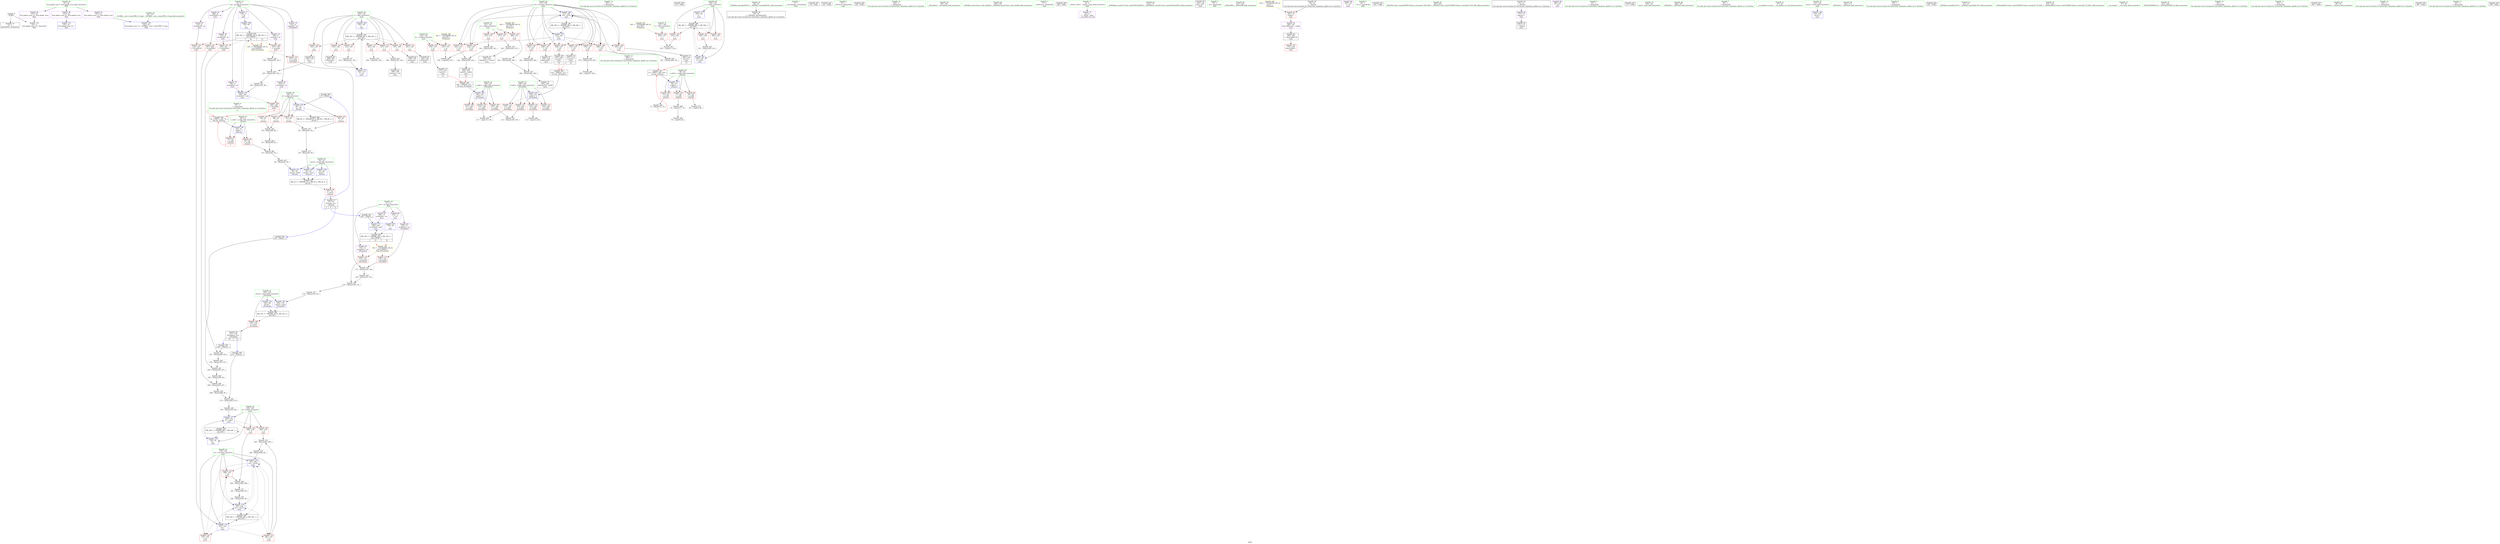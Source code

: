 digraph "SVFG" {
	label="SVFG";

	Node0x559009913b40 [shape=record,color=grey,label="{NodeID: 0\nNullPtr}"];
	Node0x559009913b40 -> Node0x559009932c70[style=solid];
	Node0x559009913b40 -> Node0x559009939100[style=solid];
	Node0x559009610680 [shape=record,color=black,label="{NodeID: 346\n75 = PHI(51, )\n}"];
	Node0x559009610680 -> Node0x559009939470[style=solid];
	Node0x5590099369e0 [shape=record,color=grey,label="{NodeID: 263\n90 = Binary(88, 89, )\n}"];
	Node0x5590099369e0 -> Node0x559009936b60[style=solid];
	Node0x55900993a580 [shape=record,color=blue,label="{NodeID: 180\n157\<--297\ni19\<--inc55\nmain\n}"];
	Node0x55900993a580 -> Node0x559009938160[style=dashed];
	Node0x55900993a580 -> Node0x559009938230[style=dashed];
	Node0x55900993a580 -> Node0x559009938300[style=dashed];
	Node0x55900993a580 -> Node0x5590099383d0[style=dashed];
	Node0x55900993a580 -> Node0x5590099384a0[style=dashed];
	Node0x55900993a580 -> Node0x559009938570[style=dashed];
	Node0x55900993a580 -> Node0x559009938640[style=dashed];
	Node0x55900993a580 -> Node0x559009938710[style=dashed];
	Node0x55900993a580 -> Node0x5590099387e0[style=dashed];
	Node0x55900993a580 -> Node0x55900993a580[style=dashed];
	Node0x55900993a580 -> Node0x55900994ed60[style=dashed];
	Node0x559009932030 [shape=record,color=red,label="{NodeID: 97\n71\<--56\n\<--a.addr\n_Z2muxx\n|{<s0>3}}"];
	Node0x559009932030:s0 -> Node0x559009962ab0[style=solid,color=red];
	Node0x55900992fbd0 [shape=record,color=green,label="{NodeID: 14\n185\<--1\n\<--dummyObj\nCan only get source location for instruction, argument, global var or function.}"];
	Node0x559009962910 [shape=record,color=black,label="{NodeID: 360\n311 = PHI()\n}"];
	Node0x559009943220 [shape=record,color=grey,label="{NodeID: 277\n213 = Binary(212, 181, )\n}"];
	Node0x559009943220 -> Node0x559009939f00[style=solid];
	Node0x559009931b70 [shape=record,color=red,label="{NodeID: 111\n115\<--108\n\<--k.addr\n_Z5combixx\n}"];
	Node0x559009931b70 -> Node0x5590099439a0[style=solid];
	Node0x5590099305f0 [shape=record,color=green,label="{NodeID: 28\n58\<--59\nn.addr\<--n.addr_field_insensitive\n_Z2muxx\n}"];
	Node0x5590099305f0 -> Node0x5590099321d0[style=solid];
	Node0x5590099305f0 -> Node0x5590099322a0[style=solid];
	Node0x5590099305f0 -> Node0x559009932370[style=solid];
	Node0x5590099305f0 -> Node0x5590099392d0[style=solid];
	Node0x55900994ed60 [shape=record,color=black,label="{NodeID: 291\nMR_36V_2 = PHI(MR_36V_4, MR_36V_1, )\npts\{158 \}\n}"];
	Node0x55900994ed60 -> Node0x55900993a170[style=dashed];
	Node0x559009937870 [shape=record,color=red,label="{NodeID: 125\n221\<--149\n\<--z\nmain\n}"];
	Node0x559009937870 -> Node0x559009943b20[style=solid];
	Node0x5590099311b0 [shape=record,color=green,label="{NodeID: 42\n157\<--158\ni19\<--i19_field_insensitive\nmain\n}"];
	Node0x5590099311b0 -> Node0x559009938160[style=solid];
	Node0x5590099311b0 -> Node0x559009938230[style=solid];
	Node0x5590099311b0 -> Node0x559009938300[style=solid];
	Node0x5590099311b0 -> Node0x5590099383d0[style=solid];
	Node0x5590099311b0 -> Node0x5590099384a0[style=solid];
	Node0x5590099311b0 -> Node0x559009938570[style=solid];
	Node0x5590099311b0 -> Node0x559009938640[style=solid];
	Node0x5590099311b0 -> Node0x559009938710[style=solid];
	Node0x5590099311b0 -> Node0x5590099387e0[style=solid];
	Node0x5590099311b0 -> Node0x55900993a170[style=solid];
	Node0x5590099311b0 -> Node0x55900993a580[style=solid];
	Node0x559009952900 [shape=record,color=yellow,style=double,label="{NodeID: 305\n30V_1 = ENCHI(MR_30V_0)\npts\{152 \}\nFun[main]}"];
	Node0x559009952900 -> Node0x559009937ae0[style=dashed];
	Node0x559009952900 -> Node0x559009937bb0[style=dashed];
	Node0x559009952900 -> Node0x559009937c80[style=dashed];
	Node0x5590099383d0 [shape=record,color=red,label="{NodeID: 139\n249\<--157\n\<--i19\nmain\n}"];
	Node0x5590099383d0 -> Node0x559009933b00[style=solid];
	Node0x559009932f70 [shape=record,color=black,label="{NodeID: 56\n35\<--36\n\<--_ZNSt8ios_base4InitD1Ev\nCan only get source location for instruction, argument, global var or function.}"];
	Node0x559009953db0 [shape=record,color=yellow,style=double,label="{NodeID: 319\n16V_1 = ENCHI(MR_16V_0)\npts\{100000 \}\nFun[_Z5combixx]}"];
	Node0x559009953db0 -> Node0x559009931de0[style=dashed];
	Node0x559009938f30 [shape=record,color=blue,label="{NodeID: 153\n351\<--23\nllvm.global_ctors_0\<--\nGlob }"];
	Node0x559009933b00 [shape=record,color=black,label="{NodeID: 70\n250\<--249\nidxprom28\<--\nmain\n}"];
	Node0x55900993f990 [shape=record,color=grey,label="{NodeID: 250\n263 = Binary(229, 262, )\n}"];
	Node0x55900993f990 -> Node0x55900993fe10[style=solid];
	Node0x559009939af0 [shape=record,color=blue,label="{NodeID: 167\n176\<--69\n\<--\nmain\n}"];
	Node0x559009939af0 -> Node0x559009950160[style=dashed];
	Node0x559009934660 [shape=record,color=purple,label="{NodeID: 84\n125\<--11\narrayidx2\<--rev\n_Z5combixx\n}"];
	Node0x559009934660 -> Node0x5590099370d0[style=solid];
	Node0x5590099278f0 [shape=record,color=green,label="{NodeID: 1\n7\<--1\n__dso_handle\<--dummyObj\nGlob }"];
	Node0x559009961ae0 [shape=record,color=black,label="{NodeID: 347\n34 = PHI()\n}"];
	Node0x559009936b60 [shape=record,color=grey,label="{NodeID: 264\n91 = Binary(90, 85, )\n}"];
	Node0x559009936b60 -> Node0x559009936e60[style=solid];
	Node0x55900993a650 [shape=record,color=blue,label="{NodeID: 181\n149\<--321\nz\<--inc63\nmain\n}"];
	Node0x55900993a650 -> Node0x55900994e360[style=dashed];
	Node0x559009932100 [shape=record,color=red,label="{NodeID: 98\n92\<--56\n\<--a.addr\n_Z2muxx\n}"];
	Node0x559009932100 -> Node0x559009936e60[style=solid];
	Node0x55900992fc60 [shape=record,color=green,label="{NodeID: 15\n206\<--1\n\<--dummyObj\nCan only get source location for instruction, argument, global var or function.|{<s0>6}}"];
	Node0x55900992fc60:s0 -> Node0x559009962df0[style=solid,color=red];
	Node0x5590099629e0 [shape=record,color=black,label="{NodeID: 361\n314 = PHI()\n}"];
	Node0x5590099433a0 [shape=record,color=grey,label="{NodeID: 278\n65 = cmp(64, 66, )\n}"];
	Node0x559009931c40 [shape=record,color=red,label="{NodeID: 112\n124\<--108\n\<--k.addr\n_Z5combixx\n}"];
	Node0x5590099306c0 [shape=record,color=green,label="{NodeID: 29\n60\<--61\nq\<--q_field_insensitive\n_Z2muxx\n}"];
	Node0x5590099306c0 -> Node0x559009932440[style=solid];
	Node0x5590099306c0 -> Node0x559009932510[style=solid];
	Node0x5590099306c0 -> Node0x5590099325e0[style=solid];
	Node0x5590099306c0 -> Node0x5590099326b0[style=solid];
	Node0x5590099306c0 -> Node0x559009939470[style=solid];
	Node0x55900994f260 [shape=record,color=black,label="{NodeID: 292\nMR_38V_2 = PHI(MR_38V_3, MR_38V_1, )\npts\{160 \}\n}"];
	Node0x55900994f260 -> Node0x55900993a240[style=dashed];
	Node0x55900994f260 -> Node0x55900994f260[style=dashed];
	Node0x559009937940 [shape=record,color=red,label="{NodeID: 126\n304\<--149\n\<--z\nmain\n}"];
	Node0x559009931280 [shape=record,color=green,label="{NodeID: 43\n159\<--160\nQ\<--Q_field_insensitive\nmain\n}"];
	Node0x559009931280 -> Node0x5590099388b0[style=solid];
	Node0x559009931280 -> Node0x559009938980[style=solid];
	Node0x559009931280 -> Node0x55900993a240[style=solid];
	Node0x559009931280 -> Node0x55900993a310[style=solid];
	Node0x5590099529e0 [shape=record,color=yellow,style=double,label="{NodeID: 306\n32V_1 = ENCHI(MR_32V_0)\npts\{154 \}\nFun[main]}"];
	Node0x5590099529e0 -> Node0x559009937d50[style=dashed];
	Node0x5590099529e0 -> Node0x559009937e20[style=dashed];
	Node0x5590099384a0 [shape=record,color=red,label="{NodeID: 140\n255\<--157\n\<--i19\nmain\n}"];
	Node0x5590099384a0 -> Node0x559009933bd0[style=solid];
	Node0x559009933070 [shape=record,color=black,label="{NodeID: 57\n51\<--97\n_Z2muxx_ret\<--\n_Z2muxx\n|{<s0>3|<s1>6|<s2>11}}"];
	Node0x559009933070:s0 -> Node0x559009610680[style=solid,color=blue];
	Node0x559009933070:s1 -> Node0x559009962080[style=solid,color=blue];
	Node0x559009933070:s2 -> Node0x559009962460[style=solid,color=blue];
	Node0x559009953e90 [shape=record,color=yellow,style=double,label="{NodeID: 320\n18V_1 = ENCHI(MR_18V_0)\npts\{130000 \}\nFun[_Z5combixx]}"];
	Node0x559009953e90 -> Node0x5590099370d0[style=dashed];
	Node0x559009953e90 -> Node0x559009937160[style=dashed];
	Node0x559009939000 [shape=record,color=blue,label="{NodeID: 154\n352\<--24\nllvm.global_ctors_1\<--_GLOBAL__sub_I_cuom1999_2_0.cpp\nGlob }"];
	Node0x559009933bd0 [shape=record,color=black,label="{NodeID: 71\n256\<--255\nconv32\<--\nmain\n|{<s0>11}}"];
	Node0x559009933bd0:s0 -> Node0x559009962df0[style=solid,color=red];
	Node0x55900993fb10 [shape=record,color=grey,label="{NodeID: 251\n131 = Binary(129, 130, )\n}"];
	Node0x559009939bc0 [shape=record,color=blue,label="{NodeID: 168\n178\<--69\n\<--\nmain\n}"];
	Node0x559009939bc0 -> Node0x55900994fc60[style=dashed];
	Node0x559009934730 [shape=record,color=purple,label="{NodeID: 85\n132\<--11\narrayidx3\<--rev\n_Z5combixx\n}"];
	Node0x559009934730 -> Node0x559009937160[style=solid];
	Node0x559009913d40 [shape=record,color=green,label="{NodeID: 2\n14\<--1\n_ZSt3cin\<--dummyObj\nGlob }"];
	Node0x559009961bb0 [shape=record,color=black,label="{NodeID: 348\n225 = PHI()\n}"];
	Node0x559009936ce0 [shape=record,color=grey,label="{NodeID: 265\n242 = Binary(229, 241, )\n}"];
	Node0x559009936ce0 -> Node0x559009936860[style=solid];
	Node0x5590099321d0 [shape=record,color=red,label="{NodeID: 99\n64\<--58\n\<--n.addr\n_Z2muxx\n}"];
	Node0x5590099321d0 -> Node0x5590099433a0[style=solid];
	Node0x55900992fcf0 [shape=record,color=green,label="{NodeID: 16\n229\<--1\n\<--dummyObj\nCan only get source location for instruction, argument, global var or function.}"];
	Node0x559009962ab0 [shape=record,color=black,label="{NodeID: 362\n52 = PHI(71, 204, 74, )\n0th arg _Z2muxx }"];
	Node0x559009962ab0 -> Node0x559009939200[style=solid];
	Node0x559009943520 [shape=record,color=grey,label="{NodeID: 279\n184 = cmp(183, 185, )\n}"];
	Node0x559009931d10 [shape=record,color=red,label="{NodeID: 113\n130\<--108\n\<--k.addr\n_Z5combixx\n}"];
	Node0x559009931d10 -> Node0x55900993fb10[style=solid];
	Node0x559009930790 [shape=record,color=green,label="{NodeID: 30\n99\<--100\n_Z5combixx\<--_Z5combixx_field_insensitive\n}"];
	Node0x55900994f760 [shape=record,color=black,label="{NodeID: 293\nMR_24V_3 = PHI(MR_24V_4, MR_24V_2, )\npts\{146 \}\n}"];
	Node0x55900994f760 -> Node0x5590099371f0[style=dashed];
	Node0x55900994f760 -> Node0x5590099372c0[style=dashed];
	Node0x55900994f760 -> Node0x559009937390[style=dashed];
	Node0x55900994f760 -> Node0x559009937460[style=dashed];
	Node0x55900994f760 -> Node0x559009937530[style=dashed];
	Node0x55900994f760 -> Node0x559009937600[style=dashed];
	Node0x55900994f760 -> Node0x5590099376d0[style=dashed];
	Node0x55900994f760 -> Node0x559009939f00[style=dashed];
	Node0x559009937a10 [shape=record,color=red,label="{NodeID: 127\n320\<--149\n\<--z\nmain\n}"];
	Node0x559009937a10 -> Node0x55900993f210[style=solid];
	Node0x559009931350 [shape=record,color=green,label="{NodeID: 44\n165\<--166\n_ZNSt8ios_base15sync_with_stdioEb\<--_ZNSt8ios_base15sync_with_stdioEb_field_insensitive\n}"];
	Node0x559009938570 [shape=record,color=red,label="{NodeID: 141\n262\<--157\n\<--i19\nmain\n}"];
	Node0x559009938570 -> Node0x55900993f990[style=solid];
	Node0x559009933140 [shape=record,color=black,label="{NodeID: 58\n101\<--138\n_Z5combixx_ret\<--\n_Z5combixx\n|{<s0>10|<s1>12}}"];
	Node0x559009933140:s0 -> Node0x5590099622f0[style=solid,color=blue];
	Node0x559009933140:s1 -> Node0x559009961d50[style=solid,color=blue];
	Node0x55900993e790 [shape=record,color=grey,label="{NodeID: 238\n297 = Binary(296, 181, )\n}"];
	Node0x55900993e790 -> Node0x55900993a580[style=solid];
	Node0x559009939100 [shape=record,color=blue, style = dotted,label="{NodeID: 155\n353\<--3\nllvm.global_ctors_2\<--dummyVal\nGlob }"];
	Node0x559009933ca0 [shape=record,color=black,label="{NodeID: 72\n265\<--264\nidxprom39\<--sub38\nmain\n}"];
	Node0x55900993fc90 [shape=record,color=grey,label="{NodeID: 252\n127 = Binary(123, 126, )\n}"];
	Node0x55900993fc90 -> Node0x55900993ff90[style=solid];
	Node0x559009939c90 [shape=record,color=blue,label="{NodeID: 169\n145\<--181\ni\<--\nmain\n}"];
	Node0x559009939c90 -> Node0x55900994f760[style=dashed];
	Node0x559009934800 [shape=record,color=purple,label="{NodeID: 86\n176\<--11\n\<--rev\nmain\n}"];
	Node0x559009934800 -> Node0x559009939af0[style=solid];
	Node0x5590099288b0 [shape=record,color=green,label="{NodeID: 3\n17\<--1\n_ZSt4cout\<--dummyObj\nGlob }"];
	Node0x559009961c80 [shape=record,color=black,label="{NodeID: 349\n226 = PHI()\n}"];
	Node0x559009936e60 [shape=record,color=grey,label="{NodeID: 266\n93 = Binary(91, 92, )\n}"];
	Node0x559009936e60 -> Node0x559009936fe0[style=solid];
	Node0x5590099322a0 [shape=record,color=red,label="{NodeID: 100\n72\<--58\n\<--n.addr\n_Z2muxx\n}"];
	Node0x5590099322a0 -> Node0x559009936560[style=solid];
	Node0x55900992fd80 [shape=record,color=green,label="{NodeID: 17\n4\<--6\n_ZStL8__ioinit\<--_ZStL8__ioinit_field_insensitive\nGlob }"];
	Node0x55900992fd80 -> Node0x559009933f10[style=solid];
	Node0x559009962df0 [shape=record,color=black,label="{NodeID: 363\n53 = PHI(73, 206, 256, )\n1st arg _Z2muxx }"];
	Node0x559009962df0 -> Node0x5590099392d0[style=solid];
	Node0x5590099436a0 [shape=record,color=grey,label="{NodeID: 280\n113 = cmp(112, 66, )\n}"];
	Node0x559009931de0 [shape=record,color=red,label="{NodeID: 114\n123\<--122\n\<--arrayidx\n_Z5combixx\n}"];
	Node0x559009931de0 -> Node0x55900993fc90[style=solid];
	Node0x559009930890 [shape=record,color=green,label="{NodeID: 31\n104\<--105\nretval\<--retval_field_insensitive\n_Z5combixx\n}"];
	Node0x559009930890 -> Node0x559009931760[style=solid];
	Node0x559009930890 -> Node0x559009939880[style=solid];
	Node0x559009930890 -> Node0x559009939950[style=solid];
	Node0x55900994fc60 [shape=record,color=black,label="{NodeID: 294\nMR_16V_3 = PHI(MR_16V_4, MR_16V_2, )\npts\{100000 \}\n|{|<s5>10|<s6>12}}"];
	Node0x55900994fc60 -> Node0x559009938b20[style=dashed];
	Node0x55900994fc60 -> Node0x559009938cc0[style=dashed];
	Node0x55900994fc60 -> Node0x559009938d90[style=dashed];
	Node0x55900994fc60 -> Node0x559009938e60[style=dashed];
	Node0x55900994fc60 -> Node0x559009939d60[style=dashed];
	Node0x55900994fc60:s5 -> Node0x559009953db0[style=dashed,color=red];
	Node0x55900994fc60:s6 -> Node0x559009953db0[style=dashed,color=red];
	Node0x559009937ae0 [shape=record,color=red,label="{NodeID: 128\n227\<--151\n\<--n\nmain\n}"];
	Node0x559009937ae0 -> Node0x5590099427a0[style=solid];
	Node0x559009931450 [shape=record,color=green,label="{NodeID: 45\n174\<--175\n_ZNSt9basic_iosIcSt11char_traitsIcEE3tieEPSo\<--_ZNSt9basic_iosIcSt11char_traitsIcEE3tieEPSo_field_insensitive\n}"];
	Node0x559009938640 [shape=record,color=red,label="{NodeID: 142\n272\<--157\n\<--i19\nmain\n}"];
	Node0x559009938640 -> Node0x559009933e40[style=solid];
	Node0x559009933210 [shape=record,color=black,label="{NodeID: 59\n142\<--162\nmain_ret\<--\nmain\n}"];
	Node0x55900993e910 [shape=record,color=grey,label="{NodeID: 239\n276 = Binary(275, 85, )\n}"];
	Node0x55900993e910 -> Node0x55900993a310[style=solid];
	Node0x559009939200 [shape=record,color=blue,label="{NodeID: 156\n56\<--52\na.addr\<--a\n_Z2muxx\n}"];
	Node0x559009939200 -> Node0x559009932030[style=dashed];
	Node0x559009939200 -> Node0x559009932100[style=dashed];
	Node0x559009933d70 [shape=record,color=black,label="{NodeID: 73\n271\<--270\nconv43\<--\nmain\n|{<s0>12}}"];
	Node0x559009933d70:s0 -> Node0x559009962fb0[style=solid,color=red];
	Node0x55900993fe10 [shape=record,color=grey,label="{NodeID: 253\n264 = Binary(261, 263, )\n}"];
	Node0x55900993fe10 -> Node0x559009933ca0[style=solid];
	Node0x559009939d60 [shape=record,color=blue,label="{NodeID: 170\n199\<--196\narrayidx4\<--rem\nmain\n}"];
	Node0x559009939d60 -> Node0x559009938bf0[style=dashed];
	Node0x559009939d60 -> Node0x55900994fc60[style=dashed];
	Node0x5590099348d0 [shape=record,color=purple,label="{NodeID: 87\n209\<--11\narrayidx9\<--rev\nmain\n}"];
	Node0x5590099348d0 -> Node0x559009939e30[style=solid];
	Node0x559009928b30 [shape=record,color=green,label="{NodeID: 4\n18\<--1\n.str\<--dummyObj\nGlob }"];
	Node0x559009961d50 [shape=record,color=black,label="{NodeID: 350\n274 = PHI(101, )\n}"];
	Node0x559009961d50 -> Node0x55900993ed90[style=solid];
	Node0x559009936fe0 [shape=record,color=grey,label="{NodeID: 267\n94 = Binary(93, 85, )\n}"];
	Node0x559009936fe0 -> Node0x559009939610[style=solid];
	Node0x559009932370 [shape=record,color=red,label="{NodeID: 101\n77\<--58\n\<--n.addr\n_Z2muxx\n}"];
	Node0x559009932370 -> Node0x5590099424a0[style=solid];
	Node0x55900992fe10 [shape=record,color=green,label="{NodeID: 18\n8\<--10\ngt\<--gt_field_insensitive\nGlob }"];
	Node0x55900992fe10 -> Node0x559009933fe0[style=solid];
	Node0x55900992fe10 -> Node0x5590099340b0[style=solid];
	Node0x55900992fe10 -> Node0x559009934180[style=solid];
	Node0x55900992fe10 -> Node0x559009934250[style=solid];
	Node0x55900992fe10 -> Node0x559009934320[style=solid];
	Node0x55900992fe10 -> Node0x5590099343f0[style=solid];
	Node0x55900992fe10 -> Node0x5590099344c0[style=solid];
	Node0x55900992fe10 -> Node0x559009934590[style=solid];
	Node0x559009962fb0 [shape=record,color=black,label="{NodeID: 364\n102 = PHI(245, 271, )\n0th arg _Z5combixx }"];
	Node0x559009962fb0 -> Node0x5590099396e0[style=solid];
	Node0x559009943820 [shape=record,color=grey,label="{NodeID: 281\n238 = cmp(236, 237, )\n}"];
	Node0x5590099370d0 [shape=record,color=red,label="{NodeID: 115\n126\<--125\n\<--arrayidx2\n_Z5combixx\n}"];
	Node0x5590099370d0 -> Node0x55900993fc90[style=solid];
	Node0x559009930960 [shape=record,color=green,label="{NodeID: 32\n106\<--107\nn.addr\<--n.addr_field_insensitive\n_Z5combixx\n}"];
	Node0x559009930960 -> Node0x559009931830[style=solid];
	Node0x559009930960 -> Node0x559009931900[style=solid];
	Node0x559009930960 -> Node0x5590099319d0[style=solid];
	Node0x559009930960 -> Node0x5590099396e0[style=solid];
	Node0x559009950160 [shape=record,color=black,label="{NodeID: 295\nMR_18V_3 = PHI(MR_18V_4, MR_18V_2, )\npts\{130000 \}\n|{|<s1>10|<s2>12}}"];
	Node0x559009950160 -> Node0x559009939e30[style=dashed];
	Node0x559009950160:s1 -> Node0x559009953e90[style=dashed,color=red];
	Node0x559009950160:s2 -> Node0x559009953e90[style=dashed,color=red];
	Node0x559009937bb0 [shape=record,color=red,label="{NodeID: 129\n241\<--151\n\<--n\nmain\n}"];
	Node0x559009937bb0 -> Node0x559009936ce0[style=solid];
	Node0x559009931550 [shape=record,color=green,label="{NodeID: 46\n217\<--218\n_ZNSirsERi\<--_ZNSirsERi_field_insensitive\n}"];
	Node0x559009938710 [shape=record,color=red,label="{NodeID: 143\n278\<--157\n\<--i19\nmain\n}"];
	Node0x559009938710 -> Node0x55900993f090[style=solid];
	Node0x5590099332e0 [shape=record,color=black,label="{NodeID: 60\n169\<--168\n\<--vbase.offset.ptr\nmain\n}"];
	Node0x5590099332e0 -> Node0x559009938a50[style=solid];
	Node0x55900993ea90 [shape=record,color=grey,label="{NodeID: 240\n259 = Binary(258, 85, )\n}"];
	Node0x55900993ea90 -> Node0x55900993f390[style=solid];
	Node0x5590099392d0 [shape=record,color=blue,label="{NodeID: 157\n58\<--53\nn.addr\<--n\n_Z2muxx\n}"];
	Node0x5590099392d0 -> Node0x5590099321d0[style=dashed];
	Node0x5590099392d0 -> Node0x5590099322a0[style=dashed];
	Node0x5590099392d0 -> Node0x559009932370[style=dashed];
	Node0x559009933e40 [shape=record,color=black,label="{NodeID: 74\n273\<--272\nconv44\<--\nmain\n|{<s0>12}}"];
	Node0x559009933e40:s0 -> Node0x559009963100[style=solid,color=red];
	Node0x55900993ff90 [shape=record,color=grey,label="{NodeID: 254\n128 = Binary(127, 85, )\n}"];
	Node0x55900993ff90 -> Node0x559009940110[style=solid];
	Node0x559009939e30 [shape=record,color=blue,label="{NodeID: 171\n209\<--205\narrayidx9\<--call7\nmain\n}"];
	Node0x559009939e30 -> Node0x559009950160[style=dashed];
	Node0x5590099349a0 [shape=record,color=purple,label="{NodeID: 88\n300\<--18\n\<--.str\nmain\n}"];
	Node0x559009913e30 [shape=record,color=green,label="{NodeID: 5\n20\<--1\n.str.1\<--dummyObj\nGlob }"];
	Node0x559009961ee0 [shape=record,color=black,label="{NodeID: 351\n163 = PHI()\n}"];
	Node0x5590099424a0 [shape=record,color=grey,label="{NodeID: 268\n78 = Binary(77, 74, )\n}"];
	Node0x5590099424a0 -> Node0x559009943ca0[style=solid];
	Node0x559009932440 [shape=record,color=red,label="{NodeID: 102\n81\<--60\n\<--q\n_Z2muxx\n}"];
	Node0x559009932440 -> Node0x559009942f20[style=solid];
	Node0x55900992fea0 [shape=record,color=green,label="{NodeID: 19\n11\<--13\nrev\<--rev_field_insensitive\nGlob }"];
	Node0x55900992fea0 -> Node0x559009934660[style=solid];
	Node0x55900992fea0 -> Node0x559009934730[style=solid];
	Node0x55900992fea0 -> Node0x559009934800[style=solid];
	Node0x55900992fea0 -> Node0x5590099348d0[style=solid];
	Node0x559009963100 [shape=record,color=black,label="{NodeID: 365\n103 = PHI(247, 273, )\n1st arg _Z5combixx }"];
	Node0x559009963100 -> Node0x5590099397b0[style=solid];
	Node0x5590099439a0 [shape=record,color=grey,label="{NodeID: 282\n117 = cmp(115, 116, )\n}"];
	Node0x559009937160 [shape=record,color=red,label="{NodeID: 116\n133\<--132\n\<--arrayidx3\n_Z5combixx\n}"];
	Node0x559009937160 -> Node0x559009940110[style=solid];
	Node0x559009930a30 [shape=record,color=green,label="{NodeID: 33\n108\<--109\nk.addr\<--k.addr_field_insensitive\n_Z5combixx\n}"];
	Node0x559009930a30 -> Node0x559009931aa0[style=solid];
	Node0x559009930a30 -> Node0x559009931b70[style=solid];
	Node0x559009930a30 -> Node0x559009931c40[style=solid];
	Node0x559009930a30 -> Node0x559009931d10[style=solid];
	Node0x559009930a30 -> Node0x5590099397b0[style=solid];
	Node0x559009950660 [shape=record,color=black,label="{NodeID: 296\nMR_10V_3 = PHI(MR_10V_4, MR_10V_2, )\npts\{105 \}\n}"];
	Node0x559009950660 -> Node0x559009931760[style=dashed];
	Node0x559009937c80 [shape=record,color=red,label="{NodeID: 130\n260\<--151\n\<--n\nmain\n}"];
	Node0x559009937c80 -> Node0x55900993ec10[style=solid];
	Node0x559009931650 [shape=record,color=green,label="{NodeID: 47\n302\<--303\n_ZStlsISt11char_traitsIcEERSt13basic_ostreamIcT_ES5_PKc\<--_ZStlsISt11char_traitsIcEERSt13basic_ostreamIcT_ES5_PKc_field_insensitive\n}"];
	Node0x5590099387e0 [shape=record,color=red,label="{NodeID: 144\n296\<--157\n\<--i19\nmain\n}"];
	Node0x5590099387e0 -> Node0x55900993e790[style=solid];
	Node0x5590099333b0 [shape=record,color=black,label="{NodeID: 61\n172\<--171\n\<--add.ptr\nmain\n}"];
	Node0x55900993ec10 [shape=record,color=grey,label="{NodeID: 241\n261 = Binary(229, 260, )\n}"];
	Node0x55900993ec10 -> Node0x55900993fe10[style=solid];
	Node0x5590099393a0 [shape=record,color=blue,label="{NodeID: 158\n54\<--69\nretval\<--\n_Z2muxx\n}"];
	Node0x5590099393a0 -> Node0x559009950b60[style=dashed];
	Node0x559009933f10 [shape=record,color=purple,label="{NodeID: 75\n33\<--4\n\<--_ZStL8__ioinit\n__cxx_global_var_init\n}"];
	Node0x559009940110 [shape=record,color=grey,label="{NodeID: 255\n134 = Binary(128, 133, )\n}"];
	Node0x559009940110 -> Node0x5590099360e0[style=solid];
	Node0x559009939f00 [shape=record,color=blue,label="{NodeID: 172\n145\<--213\ni\<--inc\nmain\n}"];
	Node0x559009939f00 -> Node0x55900994f760[style=dashed];
	Node0x559009934a70 [shape=record,color=purple,label="{NodeID: 89\n308\<--20\n\<--.str.1\nmain\n}"];
	Node0x559009913ec0 [shape=record,color=green,label="{NodeID: 6\n23\<--1\n\<--dummyObj\nCan only get source location for instruction, argument, global var or function.}"];
	Node0x559009961fb0 [shape=record,color=black,label="{NodeID: 352\n173 = PHI()\n}"];
	Node0x559009942620 [shape=record,color=grey,label="{NodeID: 269\n290 = Binary(288, 289, )\n}"];
	Node0x559009942620 -> Node0x559009942920[style=solid];
	Node0x559009932510 [shape=record,color=red,label="{NodeID: 103\n82\<--60\n\<--q\n_Z2muxx\n}"];
	Node0x559009932510 -> Node0x559009942f20[style=solid];
	Node0x55900992ff30 [shape=record,color=green,label="{NodeID: 20\n22\<--26\nllvm.global_ctors\<--llvm.global_ctors_field_insensitive\nGlob }"];
	Node0x55900992ff30 -> Node0x559009934b40[style=solid];
	Node0x55900992ff30 -> Node0x559009934c40[style=solid];
	Node0x55900992ff30 -> Node0x559009934d40[style=solid];
	Node0x559009943b20 [shape=record,color=grey,label="{NodeID: 283\n223 = cmp(221, 222, )\n}"];
	Node0x5590099371f0 [shape=record,color=red,label="{NodeID: 117\n183\<--145\n\<--i\nmain\n}"];
	Node0x5590099371f0 -> Node0x559009943520[style=solid];
	Node0x559009930b00 [shape=record,color=green,label="{NodeID: 34\n140\<--141\nmain\<--main_field_insensitive\n}"];
	Node0x559009950b60 [shape=record,color=black,label="{NodeID: 297\nMR_2V_3 = PHI(MR_2V_5, MR_2V_2, MR_2V_4, )\npts\{55 \}\n}"];
	Node0x559009950b60 -> Node0x559009931f60[style=dashed];
	Node0x559009937d50 [shape=record,color=red,label="{NodeID: 131\n237\<--153\n\<--m\nmain\n}"];
	Node0x559009937d50 -> Node0x559009943820[style=solid];
	Node0x559009932770 [shape=record,color=green,label="{NodeID: 48\n306\<--307\n_ZNSolsEi\<--_ZNSolsEi_field_insensitive\n}"];
	Node0x5590099388b0 [shape=record,color=red,label="{NodeID: 145\n283\<--159\n\<--Q\nmain\n}"];
	Node0x5590099388b0 -> Node0x559009942da0[style=solid];
	Node0x559009933480 [shape=record,color=black,label="{NodeID: 62\n189\<--188\nidxprom\<--sub\nmain\n}"];
	Node0x55900993ed90 [shape=record,color=grey,label="{NodeID: 242\n275 = Binary(269, 274, )\n}"];
	Node0x55900993ed90 -> Node0x55900993e910[style=solid];
	Node0x559009939470 [shape=record,color=blue,label="{NodeID: 159\n60\<--75\nq\<--call\n_Z2muxx\n}"];
	Node0x559009939470 -> Node0x559009932440[style=dashed];
	Node0x559009939470 -> Node0x559009932510[style=dashed];
	Node0x559009939470 -> Node0x5590099325e0[style=dashed];
	Node0x559009939470 -> Node0x5590099326b0[style=dashed];
	Node0x559009939470 -> Node0x559009951060[style=dashed];
	Node0x559009933fe0 [shape=record,color=purple,label="{NodeID: 76\n122\<--8\narrayidx\<--gt\n_Z5combixx\n}"];
	Node0x559009933fe0 -> Node0x559009931de0[style=solid];
	Node0x559009940290 [shape=record,color=grey,label="{NodeID: 256\n253 = Binary(248, 252, )\n}"];
	Node0x559009940290 -> Node0x55900993f810[style=solid];
	Node0x559009939fd0 [shape=record,color=blue,label="{NodeID: 173\n149\<--181\nz\<--\nmain\n}"];
	Node0x559009939fd0 -> Node0x55900994e360[style=dashed];
	Node0x559009934b40 [shape=record,color=purple,label="{NodeID: 90\n351\<--22\nllvm.global_ctors_0\<--llvm.global_ctors\nGlob }"];
	Node0x559009934b40 -> Node0x559009938f30[style=solid];
	Node0x55900992f180 [shape=record,color=green,label="{NodeID: 7\n66\<--1\n\<--dummyObj\nCan only get source location for instruction, argument, global var or function.}"];
	Node0x559009962080 [shape=record,color=black,label="{NodeID: 353\n205 = PHI(51, )\n}"];
	Node0x559009962080 -> Node0x559009939e30[style=solid];
	Node0x5590099427a0 [shape=record,color=grey,label="{NodeID: 270\n228 = Binary(229, 227, )\n}"];
	Node0x5590099427a0 -> Node0x559009933890[style=solid];
	Node0x5590099325e0 [shape=record,color=red,label="{NodeID: 104\n88\<--60\n\<--q\n_Z2muxx\n}"];
	Node0x5590099325e0 -> Node0x5590099369e0[style=solid];
	Node0x55900992ffc0 [shape=record,color=green,label="{NodeID: 21\n27\<--28\n__cxx_global_var_init\<--__cxx_global_var_init_field_insensitive\n}"];
	Node0x559009943ca0 [shape=record,color=grey,label="{NodeID: 284\n79 = cmp(78, 66, )\n}"];
	Node0x5590099372c0 [shape=record,color=red,label="{NodeID: 118\n187\<--145\n\<--i\nmain\n}"];
	Node0x5590099372c0 -> Node0x5590099366e0[style=solid];
	Node0x559009930c00 [shape=record,color=green,label="{NodeID: 35\n143\<--144\nretval\<--retval_field_insensitive\nmain\n}"];
	Node0x559009930c00 -> Node0x559009939a20[style=solid];
	Node0x559009951060 [shape=record,color=black,label="{NodeID: 298\nMR_8V_2 = PHI(MR_8V_3, MR_8V_1, MR_8V_3, )\npts\{61 \}\n}"];
	Node0x559009937e20 [shape=record,color=red,label="{NodeID: 132\n270\<--153\n\<--m\nmain\n}"];
	Node0x559009937e20 -> Node0x559009933d70[style=solid];
	Node0x559009932870 [shape=record,color=green,label="{NodeID: 49\n312\<--313\n_ZNSolsEx\<--_ZNSolsEx_field_insensitive\n}"];
	Node0x559009938980 [shape=record,color=red,label="{NodeID: 146\n289\<--159\n\<--Q\nmain\n}"];
	Node0x559009938980 -> Node0x559009942620[style=solid];
	Node0x559009933550 [shape=record,color=black,label="{NodeID: 63\n194\<--193\nconv\<--\nmain\n}"];
	Node0x559009933550 -> Node0x55900993f690[style=solid];
	Node0x55900993ef10 [shape=record,color=grey,label="{NodeID: 243\n258 = Binary(254, 257, )\n}"];
	Node0x55900993ef10 -> Node0x55900993ea90[style=solid];
	Node0x559009939540 [shape=record,color=blue,label="{NodeID: 160\n54\<--84\nretval\<--rem3\n_Z2muxx\n}"];
	Node0x559009939540 -> Node0x559009950b60[style=dashed];
	Node0x5590099340b0 [shape=record,color=purple,label="{NodeID: 77\n178\<--8\n\<--gt\nmain\n}"];
	Node0x5590099340b0 -> Node0x559009939bc0[style=solid];
	Node0x5590099360e0 [shape=record,color=grey,label="{NodeID: 257\n135 = Binary(134, 85, )\n}"];
	Node0x5590099360e0 -> Node0x559009939950[style=solid];
	Node0x55900993a0a0 [shape=record,color=blue,label="{NodeID: 174\n155\<--232\nres\<--\nmain\n}"];
	Node0x55900993a0a0 -> Node0x559009937ef0[style=dashed];
	Node0x55900993a0a0 -> Node0x559009937fc0[style=dashed];
	Node0x55900993a0a0 -> Node0x559009938090[style=dashed];
	Node0x55900993a0a0 -> Node0x55900993a3e0[style=dashed];
	Node0x55900993a0a0 -> Node0x55900993a4b0[style=dashed];
	Node0x55900993a0a0 -> Node0x55900994e860[style=dashed];
	Node0x559009934c40 [shape=record,color=purple,label="{NodeID: 91\n352\<--22\nllvm.global_ctors_1\<--llvm.global_ctors\nGlob }"];
	Node0x559009934c40 -> Node0x559009939000[style=solid];
	Node0x55900992f210 [shape=record,color=green,label="{NodeID: 8\n69\<--1\n\<--dummyObj\nCan only get source location for instruction, argument, global var or function.}"];
	Node0x559009962220 [shape=record,color=black,label="{NodeID: 354\n216 = PHI()\n}"];
	Node0x559009942920 [shape=record,color=grey,label="{NodeID: 271\n291 = Binary(290, 85, )\n}"];
	Node0x559009942920 -> Node0x559009942aa0[style=solid];
	Node0x5590099326b0 [shape=record,color=red,label="{NodeID: 105\n89\<--60\n\<--q\n_Z2muxx\n}"];
	Node0x5590099326b0 -> Node0x5590099369e0[style=solid];
	Node0x559009930050 [shape=record,color=green,label="{NodeID: 22\n31\<--32\n_ZNSt8ios_base4InitC1Ev\<--_ZNSt8ios_base4InitC1Ev_field_insensitive\n}"];
	Node0x559009943e20 [shape=record,color=grey,label="{NodeID: 285\n280 = cmp(279, 162, )\n}"];
	Node0x559009937390 [shape=record,color=red,label="{NodeID: 119\n193\<--145\n\<--i\nmain\n}"];
	Node0x559009937390 -> Node0x559009933550[style=solid];
	Node0x559009930cd0 [shape=record,color=green,label="{NodeID: 36\n145\<--146\ni\<--i_field_insensitive\nmain\n}"];
	Node0x559009930cd0 -> Node0x5590099371f0[style=solid];
	Node0x559009930cd0 -> Node0x5590099372c0[style=solid];
	Node0x559009930cd0 -> Node0x559009937390[style=solid];
	Node0x559009930cd0 -> Node0x559009937460[style=solid];
	Node0x559009930cd0 -> Node0x559009937530[style=solid];
	Node0x559009930cd0 -> Node0x559009937600[style=solid];
	Node0x559009930cd0 -> Node0x5590099376d0[style=solid];
	Node0x559009930cd0 -> Node0x559009939c90[style=solid];
	Node0x559009930cd0 -> Node0x559009939f00[style=solid];
	Node0x559009937ef0 [shape=record,color=red,label="{NodeID: 133\n282\<--155\n\<--res\nmain\n}"];
	Node0x559009937ef0 -> Node0x559009942da0[style=solid];
	Node0x559009932970 [shape=record,color=green,label="{NodeID: 50\n315\<--316\n_ZSt4endlIcSt11char_traitsIcEERSt13basic_ostreamIT_T0_ES6_\<--_ZSt4endlIcSt11char_traitsIcEERSt13basic_ostreamIT_T0_ES6__field_insensitive\n}"];
	Node0x559009938a50 [shape=record,color=red,label="{NodeID: 147\n170\<--169\nvbase.offset\<--\nmain\n}"];
	Node0x559009933620 [shape=record,color=black,label="{NodeID: 64\n198\<--197\nidxprom3\<--\nmain\n}"];
	Node0x55900993f090 [shape=record,color=grey,label="{NodeID: 244\n279 = Binary(278, 229, )\n}"];
	Node0x55900993f090 -> Node0x559009943e20[style=solid];
	Node0x559009939610 [shape=record,color=blue,label="{NodeID: 161\n54\<--94\nretval\<--rem8\n_Z2muxx\n}"];
	Node0x559009939610 -> Node0x559009950b60[style=dashed];
	Node0x559009934180 [shape=record,color=purple,label="{NodeID: 78\n190\<--8\narrayidx\<--gt\nmain\n}"];
	Node0x559009934180 -> Node0x559009938b20[style=solid];
	Node0x559009936260 [shape=record,color=grey,label="{NodeID: 258\n192 = Binary(191, 69, )\n}"];
	Node0x559009936260 -> Node0x55900993f690[style=solid];
	Node0x55900993a170 [shape=record,color=blue,label="{NodeID: 175\n157\<--181\ni19\<--\nmain\n}"];
	Node0x55900993a170 -> Node0x559009938160[style=dashed];
	Node0x55900993a170 -> Node0x559009938230[style=dashed];
	Node0x55900993a170 -> Node0x559009938300[style=dashed];
	Node0x55900993a170 -> Node0x5590099383d0[style=dashed];
	Node0x55900993a170 -> Node0x5590099384a0[style=dashed];
	Node0x55900993a170 -> Node0x559009938570[style=dashed];
	Node0x55900993a170 -> Node0x559009938640[style=dashed];
	Node0x55900993a170 -> Node0x559009938710[style=dashed];
	Node0x55900993a170 -> Node0x5590099387e0[style=dashed];
	Node0x55900993a170 -> Node0x55900993a580[style=dashed];
	Node0x55900993a170 -> Node0x55900994ed60[style=dashed];
	Node0x559009934d40 [shape=record,color=purple,label="{NodeID: 92\n353\<--22\nllvm.global_ctors_2\<--llvm.global_ctors\nGlob }"];
	Node0x559009934d40 -> Node0x559009939100[style=solid];
	Node0x5590099279e0 [shape=record,color=green,label="{NodeID: 9\n74\<--1\n\<--dummyObj\nCan only get source location for instruction, argument, global var or function.|{<s0>11}}"];
	Node0x5590099279e0:s0 -> Node0x559009962ab0[style=solid,color=red];
	Node0x5590099622f0 [shape=record,color=black,label="{NodeID: 355\n248 = PHI(101, )\n}"];
	Node0x5590099622f0 -> Node0x559009940290[style=solid];
	Node0x559009942aa0 [shape=record,color=grey,label="{NodeID: 272\n292 = Binary(291, 85, )\n}"];
	Node0x559009942aa0 -> Node0x55900993a4b0[style=solid];
	Node0x559009931760 [shape=record,color=red,label="{NodeID: 106\n138\<--104\n\<--retval\n_Z5combixx\n}"];
	Node0x559009931760 -> Node0x559009933140[style=solid];
	Node0x559009930150 [shape=record,color=green,label="{NodeID: 23\n37\<--38\n__cxa_atexit\<--__cxa_atexit_field_insensitive\n}"];
	Node0x559009937460 [shape=record,color=red,label="{NodeID: 120\n197\<--145\n\<--i\nmain\n}"];
	Node0x559009937460 -> Node0x559009933620[style=solid];
	Node0x559009930da0 [shape=record,color=green,label="{NodeID: 37\n147\<--148\nt\<--t_field_insensitive\nmain\n}"];
	Node0x559009930da0 -> Node0x5590099377a0[style=solid];
	Node0x559009951a60 [shape=record,color=yellow,style=double,label="{NodeID: 300\n20V_1 = ENCHI(MR_20V_0)\npts\{1 \}\nFun[main]}"];
	Node0x559009951a60 -> Node0x559009934fe0[style=dashed];
	Node0x559009937fc0 [shape=record,color=red,label="{NodeID: 134\n288\<--155\n\<--res\nmain\n}"];
	Node0x559009937fc0 -> Node0x559009942620[style=solid];
	Node0x559009932a70 [shape=record,color=green,label="{NodeID: 51\n317\<--318\n_ZNSolsEPFRSoS_E\<--_ZNSolsEPFRSoS_E_field_insensitive\n}"];
	Node0x559009938b20 [shape=record,color=red,label="{NodeID: 148\n191\<--190\n\<--arrayidx\nmain\n}"];
	Node0x559009938b20 -> Node0x559009936260[style=solid];
	Node0x5590099336f0 [shape=record,color=black,label="{NodeID: 65\n202\<--201\nidxprom5\<--\nmain\n}"];
	Node0x55900993f210 [shape=record,color=grey,label="{NodeID: 245\n321 = Binary(320, 181, )\n}"];
	Node0x55900993f210 -> Node0x55900993a650[style=solid];
	Node0x5590099396e0 [shape=record,color=blue,label="{NodeID: 162\n106\<--102\nn.addr\<--n\n_Z5combixx\n}"];
	Node0x5590099396e0 -> Node0x559009931830[style=dashed];
	Node0x5590099396e0 -> Node0x559009931900[style=dashed];
	Node0x5590099396e0 -> Node0x5590099319d0[style=dashed];
	Node0x559009934250 [shape=record,color=purple,label="{NodeID: 79\n199\<--8\narrayidx4\<--gt\nmain\n}"];
	Node0x559009934250 -> Node0x559009939d60[style=solid];
	Node0x5590099363e0 [shape=record,color=grey,label="{NodeID: 259\n269 = Binary(268, 85, )\n}"];
	Node0x5590099363e0 -> Node0x55900993ed90[style=solid];
	Node0x55900993a240 [shape=record,color=blue,label="{NodeID: 176\n159\<--66\nQ\<--\nmain\n}"];
	Node0x55900993a240 -> Node0x55900993a310[style=dashed];
	Node0x559009934e40 [shape=record,color=purple,label="{NodeID: 93\n168\<--167\nvbase.offset.ptr\<--vtable\nmain\n}"];
	Node0x559009934e40 -> Node0x5590099332e0[style=solid];
	Node0x559009927a70 [shape=record,color=green,label="{NodeID: 10\n85\<--1\n\<--dummyObj\nCan only get source location for instruction, argument, global var or function.}"];
	Node0x559009962460 [shape=record,color=black,label="{NodeID: 356\n257 = PHI(51, )\n}"];
	Node0x559009962460 -> Node0x55900993ef10[style=solid];
	Node0x559009942c20 [shape=record,color=grey,label="{NodeID: 273\n84 = Binary(83, 85, )\n}"];
	Node0x559009942c20 -> Node0x559009939540[style=solid];
	Node0x559009931830 [shape=record,color=red,label="{NodeID: 107\n116\<--106\n\<--n.addr\n_Z5combixx\n}"];
	Node0x559009931830 -> Node0x5590099439a0[style=solid];
	Node0x559009930250 [shape=record,color=green,label="{NodeID: 24\n36\<--42\n_ZNSt8ios_base4InitD1Ev\<--_ZNSt8ios_base4InitD1Ev_field_insensitive\n}"];
	Node0x559009930250 -> Node0x559009932f70[style=solid];
	Node0x559009937530 [shape=record,color=red,label="{NodeID: 121\n201\<--145\n\<--i\nmain\n}"];
	Node0x559009937530 -> Node0x5590099336f0[style=solid];
	Node0x559009930e70 [shape=record,color=green,label="{NodeID: 38\n149\<--150\nz\<--z_field_insensitive\nmain\n}"];
	Node0x559009930e70 -> Node0x559009937870[style=solid];
	Node0x559009930e70 -> Node0x559009937940[style=solid];
	Node0x559009930e70 -> Node0x559009937a10[style=solid];
	Node0x559009930e70 -> Node0x559009939fd0[style=solid];
	Node0x559009930e70 -> Node0x55900993a650[style=solid];
	Node0x559009938090 [shape=record,color=red,label="{NodeID: 135\n310\<--155\n\<--res\nmain\n}"];
	Node0x559009932b70 [shape=record,color=green,label="{NodeID: 52\n24\<--347\n_GLOBAL__sub_I_cuom1999_2_0.cpp\<--_GLOBAL__sub_I_cuom1999_2_0.cpp_field_insensitive\n}"];
	Node0x559009932b70 -> Node0x559009939000[style=solid];
	Node0x559009938bf0 [shape=record,color=red,label="{NodeID: 149\n204\<--203\n\<--arrayidx6\nmain\n|{<s0>6}}"];
	Node0x559009938bf0:s0 -> Node0x559009962ab0[style=solid,color=red];
	Node0x5590099337c0 [shape=record,color=black,label="{NodeID: 66\n208\<--207\nidxprom8\<--\nmain\n}"];
	Node0x55900993f390 [shape=record,color=grey,label="{NodeID: 246\n268 = Binary(259, 267, )\n}"];
	Node0x55900993f390 -> Node0x5590099363e0[style=solid];
	Node0x5590099397b0 [shape=record,color=blue,label="{NodeID: 163\n108\<--103\nk.addr\<--k\n_Z5combixx\n}"];
	Node0x5590099397b0 -> Node0x559009931aa0[style=dashed];
	Node0x5590099397b0 -> Node0x559009931b70[style=dashed];
	Node0x5590099397b0 -> Node0x559009931c40[style=dashed];
	Node0x5590099397b0 -> Node0x559009931d10[style=dashed];
	Node0x559009934320 [shape=record,color=purple,label="{NodeID: 80\n203\<--8\narrayidx6\<--gt\nmain\n}"];
	Node0x559009934320 -> Node0x559009938bf0[style=solid];
	Node0x559009936560 [shape=record,color=grey,label="{NodeID: 260\n73 = Binary(72, 74, )\n|{<s0>3}}"];
	Node0x559009936560:s0 -> Node0x559009962df0[style=solid,color=red];
	Node0x55900993a310 [shape=record,color=blue,label="{NodeID: 177\n159\<--276\nQ\<--rem47\nmain\n}"];
	Node0x55900993a310 -> Node0x5590099388b0[style=dashed];
	Node0x55900993a310 -> Node0x559009938980[style=dashed];
	Node0x55900993a310 -> Node0x55900993a240[style=dashed];
	Node0x55900993a310 -> Node0x55900994f260[style=dashed];
	Node0x559009934f10 [shape=record,color=purple,label="{NodeID: 94\n171\<--15\nadd.ptr\<--\nmain\n}"];
	Node0x559009934f10 -> Node0x5590099333b0[style=solid];
	Node0x559009927b40 [shape=record,color=green,label="{NodeID: 11\n162\<--1\n\<--dummyObj\nCan only get source location for instruction, argument, global var or function.}"];
	Node0x5590099625a0 [shape=record,color=black,label="{NodeID: 357\n301 = PHI()\n}"];
	Node0x559009942da0 [shape=record,color=grey,label="{NodeID: 274\n284 = Binary(282, 283, )\n}"];
	Node0x559009942da0 -> Node0x5590099430a0[style=solid];
	Node0x559009931900 [shape=record,color=red,label="{NodeID: 108\n121\<--106\n\<--n.addr\n_Z5combixx\n}"];
	Node0x559009930350 [shape=record,color=green,label="{NodeID: 25\n49\<--50\n_Z2muxx\<--_Z2muxx_field_insensitive\n}"];
	Node0x559009937600 [shape=record,color=red,label="{NodeID: 122\n207\<--145\n\<--i\nmain\n}"];
	Node0x559009937600 -> Node0x5590099337c0[style=solid];
	Node0x559009930f40 [shape=record,color=green,label="{NodeID: 39\n151\<--152\nn\<--n_field_insensitive\nmain\n}"];
	Node0x559009930f40 -> Node0x559009937ae0[style=solid];
	Node0x559009930f40 -> Node0x559009937bb0[style=solid];
	Node0x559009930f40 -> Node0x559009937c80[style=solid];
	Node0x559009938160 [shape=record,color=red,label="{NodeID: 136\n236\<--157\n\<--i19\nmain\n}"];
	Node0x559009938160 -> Node0x559009943820[style=solid];
	Node0x559009932c70 [shape=record,color=black,label="{NodeID: 53\n2\<--3\ndummyVal\<--dummyVal\n}"];
	Node0x559009938cc0 [shape=record,color=red,label="{NodeID: 150\n232\<--231\n\<--arrayidx18\nmain\n}"];
	Node0x559009938cc0 -> Node0x55900993a0a0[style=solid];
	Node0x559009933890 [shape=record,color=black,label="{NodeID: 67\n230\<--228\nidxprom17\<--mul16\nmain\n}"];
	Node0x55900993f510 [shape=record,color=grey,label="{NodeID: 247\n196 = Binary(195, 85, )\n}"];
	Node0x55900993f510 -> Node0x559009939d60[style=solid];
	Node0x559009939880 [shape=record,color=blue,label="{NodeID: 164\n104\<--66\nretval\<--\n_Z5combixx\n}"];
	Node0x559009939880 -> Node0x559009950660[style=dashed];
	Node0x5590099343f0 [shape=record,color=purple,label="{NodeID: 81\n231\<--8\narrayidx18\<--gt\nmain\n}"];
	Node0x5590099343f0 -> Node0x559009938cc0[style=solid];
	Node0x5590099366e0 [shape=record,color=grey,label="{NodeID: 261\n188 = Binary(187, 181, )\n}"];
	Node0x5590099366e0 -> Node0x559009933480[style=solid];
	Node0x55900993a3e0 [shape=record,color=blue,label="{NodeID: 178\n155\<--285\nres\<--rem50\nmain\n}"];
	Node0x55900993a3e0 -> Node0x559009937ef0[style=dashed];
	Node0x55900993a3e0 -> Node0x559009937fc0[style=dashed];
	Node0x55900993a3e0 -> Node0x559009938090[style=dashed];
	Node0x55900993a3e0 -> Node0x55900993a3e0[style=dashed];
	Node0x55900993a3e0 -> Node0x55900993a4b0[style=dashed];
	Node0x55900993a3e0 -> Node0x55900994e860[style=dashed];
	Node0x559009934fe0 [shape=record,color=red,label="{NodeID: 95\n167\<--16\nvtable\<--\nmain\n}"];
	Node0x559009934fe0 -> Node0x559009934e40[style=solid];
	Node0x55900992fab0 [shape=record,color=green,label="{NodeID: 12\n164\<--1\n\<--dummyObj\nCan only get source location for instruction, argument, global var or function.}"];
	Node0x559009962770 [shape=record,color=black,label="{NodeID: 358\n305 = PHI()\n}"];
	Node0x559009942f20 [shape=record,color=grey,label="{NodeID: 275\n83 = Binary(81, 82, )\n}"];
	Node0x559009942f20 -> Node0x559009942c20[style=solid];
	Node0x5590099319d0 [shape=record,color=red,label="{NodeID: 109\n129\<--106\n\<--n.addr\n_Z5combixx\n}"];
	Node0x5590099319d0 -> Node0x55900993fb10[style=solid];
	Node0x559009930450 [shape=record,color=green,label="{NodeID: 26\n54\<--55\nretval\<--retval_field_insensitive\n_Z2muxx\n}"];
	Node0x559009930450 -> Node0x559009931f60[style=solid];
	Node0x559009930450 -> Node0x5590099393a0[style=solid];
	Node0x559009930450 -> Node0x559009939540[style=solid];
	Node0x559009930450 -> Node0x559009939610[style=solid];
	Node0x55900994e360 [shape=record,color=black,label="{NodeID: 289\nMR_28V_3 = PHI(MR_28V_4, MR_28V_2, )\npts\{150 \}\n}"];
	Node0x55900994e360 -> Node0x559009937870[style=dashed];
	Node0x55900994e360 -> Node0x559009937940[style=dashed];
	Node0x55900994e360 -> Node0x559009937a10[style=dashed];
	Node0x55900994e360 -> Node0x55900993a650[style=dashed];
	Node0x5590099376d0 [shape=record,color=red,label="{NodeID: 123\n212\<--145\n\<--i\nmain\n}"];
	Node0x5590099376d0 -> Node0x559009943220[style=solid];
	Node0x559009931010 [shape=record,color=green,label="{NodeID: 40\n153\<--154\nm\<--m_field_insensitive\nmain\n}"];
	Node0x559009931010 -> Node0x559009937d50[style=solid];
	Node0x559009931010 -> Node0x559009937e20[style=solid];
	Node0x559009952740 [shape=record,color=yellow,style=double,label="{NodeID: 303\n26V_1 = ENCHI(MR_26V_0)\npts\{148 \}\nFun[main]}"];
	Node0x559009952740 -> Node0x5590099377a0[style=dashed];
	Node0x559009938230 [shape=record,color=red,label="{NodeID: 137\n243\<--157\n\<--i19\nmain\n}"];
	Node0x559009938230 -> Node0x559009936860[style=solid];
	Node0x559009932d70 [shape=record,color=black,label="{NodeID: 54\n15\<--14\n\<--_ZSt3cin\nCan only get source location for instruction, argument, global var or function.}"];
	Node0x559009932d70 -> Node0x559009934f10[style=solid];
	Node0x559009938d90 [shape=record,color=red,label="{NodeID: 151\n252\<--251\n\<--arrayidx29\nmain\n}"];
	Node0x559009938d90 -> Node0x559009940290[style=solid];
	Node0x559009933960 [shape=record,color=black,label="{NodeID: 68\n245\<--244\nconv25\<--sub24\nmain\n|{<s0>10}}"];
	Node0x559009933960:s0 -> Node0x559009962fb0[style=solid,color=red];
	Node0x55900993f690 [shape=record,color=grey,label="{NodeID: 248\n195 = Binary(192, 194, )\n}"];
	Node0x55900993f690 -> Node0x55900993f510[style=solid];
	Node0x559009939950 [shape=record,color=blue,label="{NodeID: 165\n104\<--135\nretval\<--rem5\n_Z5combixx\n}"];
	Node0x559009939950 -> Node0x559009950660[style=dashed];
	Node0x5590099344c0 [shape=record,color=purple,label="{NodeID: 82\n251\<--8\narrayidx29\<--gt\nmain\n}"];
	Node0x5590099344c0 -> Node0x559009938d90[style=solid];
	Node0x559009936860 [shape=record,color=grey,label="{NodeID: 262\n244 = Binary(242, 243, )\n}"];
	Node0x559009936860 -> Node0x559009933960[style=solid];
	Node0x55900993a4b0 [shape=record,color=blue,label="{NodeID: 179\n155\<--292\nres\<--rem53\nmain\n}"];
	Node0x55900993a4b0 -> Node0x559009937ef0[style=dashed];
	Node0x55900993a4b0 -> Node0x559009937fc0[style=dashed];
	Node0x55900993a4b0 -> Node0x559009938090[style=dashed];
	Node0x55900993a4b0 -> Node0x55900993a3e0[style=dashed];
	Node0x55900993a4b0 -> Node0x55900993a4b0[style=dashed];
	Node0x55900993a4b0 -> Node0x55900994e860[style=dashed];
	Node0x559009931f60 [shape=record,color=red,label="{NodeID: 96\n97\<--54\n\<--retval\n_Z2muxx\n}"];
	Node0x559009931f60 -> Node0x559009933070[style=solid];
	Node0x55900992fb40 [shape=record,color=green,label="{NodeID: 13\n181\<--1\n\<--dummyObj\nCan only get source location for instruction, argument, global var or function.}"];
	Node0x559009962840 [shape=record,color=black,label="{NodeID: 359\n309 = PHI()\n}"];
	Node0x5590099430a0 [shape=record,color=grey,label="{NodeID: 276\n285 = Binary(284, 85, )\n}"];
	Node0x5590099430a0 -> Node0x55900993a3e0[style=solid];
	Node0x559009931aa0 [shape=record,color=red,label="{NodeID: 110\n112\<--108\n\<--k.addr\n_Z5combixx\n}"];
	Node0x559009931aa0 -> Node0x5590099436a0[style=solid];
	Node0x559009930520 [shape=record,color=green,label="{NodeID: 27\n56\<--57\na.addr\<--a.addr_field_insensitive\n_Z2muxx\n}"];
	Node0x559009930520 -> Node0x559009932030[style=solid];
	Node0x559009930520 -> Node0x559009932100[style=solid];
	Node0x559009930520 -> Node0x559009939200[style=solid];
	Node0x55900994e860 [shape=record,color=black,label="{NodeID: 290\nMR_34V_2 = PHI(MR_34V_4, MR_34V_1, )\npts\{156 \}\n}"];
	Node0x55900994e860 -> Node0x55900993a0a0[style=dashed];
	Node0x5590099377a0 [shape=record,color=red,label="{NodeID: 124\n222\<--147\n\<--t\nmain\n}"];
	Node0x5590099377a0 -> Node0x559009943b20[style=solid];
	Node0x5590099310e0 [shape=record,color=green,label="{NodeID: 41\n155\<--156\nres\<--res_field_insensitive\nmain\n}"];
	Node0x5590099310e0 -> Node0x559009937ef0[style=solid];
	Node0x5590099310e0 -> Node0x559009937fc0[style=solid];
	Node0x5590099310e0 -> Node0x559009938090[style=solid];
	Node0x5590099310e0 -> Node0x55900993a0a0[style=solid];
	Node0x5590099310e0 -> Node0x55900993a3e0[style=solid];
	Node0x5590099310e0 -> Node0x55900993a4b0[style=solid];
	Node0x559009938300 [shape=record,color=red,label="{NodeID: 138\n246\<--157\n\<--i19\nmain\n}"];
	Node0x559009938300 -> Node0x559009933a30[style=solid];
	Node0x559009932e70 [shape=record,color=black,label="{NodeID: 55\n16\<--14\n\<--_ZSt3cin\nCan only get source location for instruction, argument, global var or function.}"];
	Node0x559009932e70 -> Node0x559009934fe0[style=solid];
	Node0x559009938e60 [shape=record,color=red,label="{NodeID: 152\n267\<--266\n\<--arrayidx40\nmain\n}"];
	Node0x559009938e60 -> Node0x55900993f390[style=solid];
	Node0x559009933a30 [shape=record,color=black,label="{NodeID: 69\n247\<--246\nconv26\<--\nmain\n|{<s0>10}}"];
	Node0x559009933a30:s0 -> Node0x559009963100[style=solid,color=red];
	Node0x55900993f810 [shape=record,color=grey,label="{NodeID: 249\n254 = Binary(253, 85, )\n}"];
	Node0x55900993f810 -> Node0x55900993ef10[style=solid];
	Node0x559009939a20 [shape=record,color=blue,label="{NodeID: 166\n143\<--162\nretval\<--\nmain\n}"];
	Node0x559009934590 [shape=record,color=purple,label="{NodeID: 83\n266\<--8\narrayidx40\<--gt\nmain\n}"];
	Node0x559009934590 -> Node0x559009938e60[style=solid];
}
